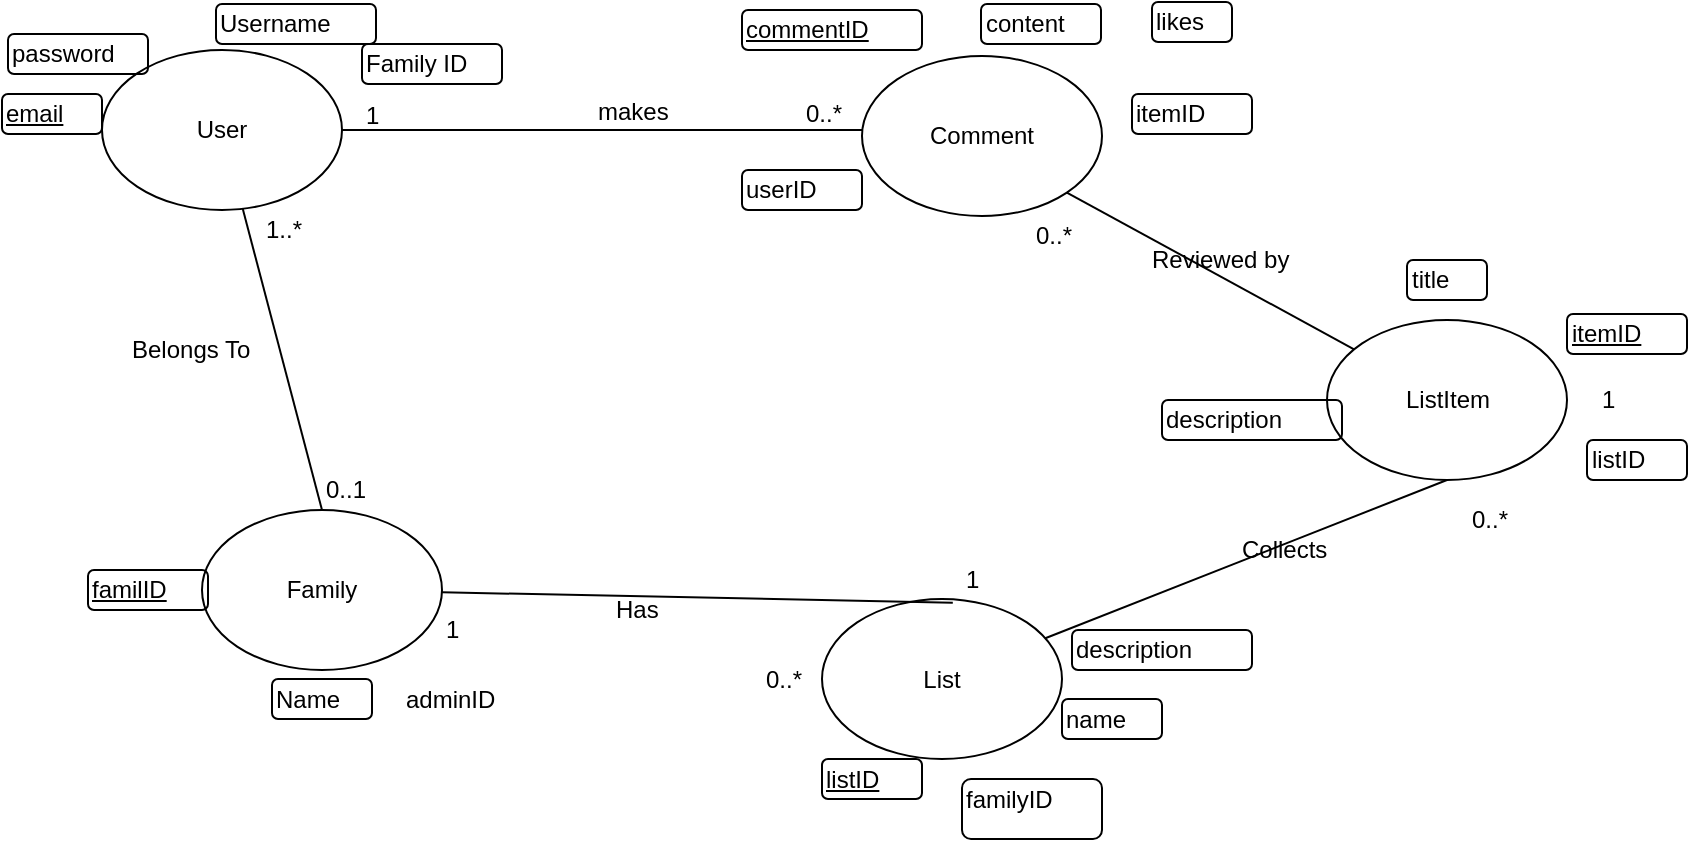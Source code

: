 <mxfile version="10.9.0" type="device"><diagram id="oxtMnMZDNbNu9ROY3you" name="Page-1"><mxGraphModel dx="1160" dy="641" grid="1" gridSize="10" guides="1" tooltips="1" connect="1" arrows="1" fold="1" page="1" pageScale="1" pageWidth="1100" pageHeight="850" math="0" shadow="0"><root><mxCell id="0"/><mxCell id="1" parent="0"/><mxCell id="-UAcCKSeIm4_jbQpRlgU-6" style="rounded=0;orthogonalLoop=1;jettySize=auto;html=1;entryX=0.5;entryY=0;entryDx=0;entryDy=0;endArrow=none;endFill=0;" edge="1" parent="1" source="-UAcCKSeIm4_jbQpRlgU-1" target="-UAcCKSeIm4_jbQpRlgU-4"><mxGeometry relative="1" as="geometry"/></mxCell><mxCell id="-UAcCKSeIm4_jbQpRlgU-44" style="edgeStyle=none;rounded=0;orthogonalLoop=1;jettySize=auto;html=1;entryX=0.083;entryY=0.463;entryDx=0;entryDy=0;entryPerimeter=0;endArrow=none;endFill=0;" edge="1" parent="1" source="-UAcCKSeIm4_jbQpRlgU-1" target="-UAcCKSeIm4_jbQpRlgU-34"><mxGeometry relative="1" as="geometry"/></mxCell><mxCell id="-UAcCKSeIm4_jbQpRlgU-1" value="User" style="ellipse;whiteSpace=wrap;html=1;" vertex="1" parent="1"><mxGeometry x="110" y="70" width="120" height="80" as="geometry"/></mxCell><mxCell id="-UAcCKSeIm4_jbQpRlgU-2" value="ListItem" style="ellipse;whiteSpace=wrap;html=1;" vertex="1" parent="1"><mxGeometry x="722.5" y="205" width="120" height="80" as="geometry"/></mxCell><mxCell id="-UAcCKSeIm4_jbQpRlgU-14" style="edgeStyle=none;rounded=0;orthogonalLoop=1;jettySize=auto;html=1;entryX=0.5;entryY=1;entryDx=0;entryDy=0;endArrow=none;endFill=0;" edge="1" parent="1" source="-UAcCKSeIm4_jbQpRlgU-3" target="-UAcCKSeIm4_jbQpRlgU-2"><mxGeometry relative="1" as="geometry"/></mxCell><mxCell id="-UAcCKSeIm4_jbQpRlgU-3" value="List" style="ellipse;whiteSpace=wrap;html=1;" vertex="1" parent="1"><mxGeometry x="470" y="344.5" width="120" height="80" as="geometry"/></mxCell><mxCell id="-UAcCKSeIm4_jbQpRlgU-10" style="edgeStyle=none;rounded=0;orthogonalLoop=1;jettySize=auto;html=1;entryX=0.545;entryY=0.023;entryDx=0;entryDy=0;endArrow=none;endFill=0;entryPerimeter=0;" edge="1" parent="1" source="-UAcCKSeIm4_jbQpRlgU-4" target="-UAcCKSeIm4_jbQpRlgU-3"><mxGeometry relative="1" as="geometry"/></mxCell><mxCell id="-UAcCKSeIm4_jbQpRlgU-4" value="Family" style="ellipse;whiteSpace=wrap;html=1;" vertex="1" parent="1"><mxGeometry x="160" y="300" width="120" height="80" as="geometry"/></mxCell><mxCell id="-UAcCKSeIm4_jbQpRlgU-7" value="Belongs To" style="text;html=1;resizable=0;points=[];autosize=1;align=left;verticalAlign=top;spacingTop=-4;" vertex="1" parent="1"><mxGeometry x="123" y="210" width="80" height="20" as="geometry"/></mxCell><mxCell id="-UAcCKSeIm4_jbQpRlgU-8" value="0..1" style="text;html=1;resizable=0;points=[];autosize=1;align=left;verticalAlign=top;spacingTop=-4;" vertex="1" parent="1"><mxGeometry x="220" y="280" width="40" height="20" as="geometry"/></mxCell><mxCell id="-UAcCKSeIm4_jbQpRlgU-9" value="1..*" style="text;html=1;resizable=0;points=[];autosize=1;align=left;verticalAlign=top;spacingTop=-4;" vertex="1" parent="1"><mxGeometry x="190" y="150" width="40" height="20" as="geometry"/></mxCell><mxCell id="-UAcCKSeIm4_jbQpRlgU-11" value="Has" style="text;html=1;resizable=0;points=[];autosize=1;align=left;verticalAlign=top;spacingTop=-4;" vertex="1" parent="1"><mxGeometry x="365" y="340" width="40" height="20" as="geometry"/></mxCell><mxCell id="-UAcCKSeIm4_jbQpRlgU-12" value="0..*" style="text;html=1;resizable=0;points=[];autosize=1;align=left;verticalAlign=top;spacingTop=-4;" vertex="1" parent="1"><mxGeometry x="440" y="374.5" width="40" height="20" as="geometry"/></mxCell><mxCell id="-UAcCKSeIm4_jbQpRlgU-13" value="1" style="text;html=1;resizable=0;points=[];autosize=1;align=left;verticalAlign=top;spacingTop=-4;" vertex="1" parent="1"><mxGeometry x="280" y="350" width="20" height="20" as="geometry"/></mxCell><mxCell id="-UAcCKSeIm4_jbQpRlgU-15" value="Collects" style="text;html=1;resizable=0;points=[];autosize=1;align=left;verticalAlign=top;spacingTop=-4;" vertex="1" parent="1"><mxGeometry x="677.5" y="310" width="60" height="20" as="geometry"/></mxCell><mxCell id="-UAcCKSeIm4_jbQpRlgU-16" value="0..*" style="text;html=1;resizable=0;points=[];autosize=1;align=left;verticalAlign=top;spacingTop=-4;" vertex="1" parent="1"><mxGeometry x="792.5" y="295" width="40" height="20" as="geometry"/></mxCell><mxCell id="-UAcCKSeIm4_jbQpRlgU-17" value="1" style="text;html=1;resizable=0;points=[];autosize=1;align=left;verticalAlign=top;spacingTop=-4;" vertex="1" parent="1"><mxGeometry x="539.5" y="324.5" width="20" height="20" as="geometry"/></mxCell><mxCell id="-UAcCKSeIm4_jbQpRlgU-19" value="Family ID" style="text;html=1;resizable=0;points=[];autosize=1;align=left;verticalAlign=top;spacingTop=-4;strokeColor=#000000;rounded=1;" vertex="1" parent="1"><mxGeometry x="240" y="67" width="70" height="20" as="geometry"/></mxCell><mxCell id="-UAcCKSeIm4_jbQpRlgU-20" value="Username" style="text;html=1;resizable=0;points=[];autosize=1;align=left;verticalAlign=top;spacingTop=-4;strokeColor=#000000;rounded=1;" vertex="1" parent="1"><mxGeometry x="167" y="47" width="80" height="20" as="geometry"/></mxCell><mxCell id="-UAcCKSeIm4_jbQpRlgU-21" value="password" style="text;html=1;resizable=0;points=[];autosize=1;align=left;verticalAlign=top;spacingTop=-4;strokeColor=#000000;rounded=1;" vertex="1" parent="1"><mxGeometry x="63" y="62" width="70" height="20" as="geometry"/></mxCell><mxCell id="-UAcCKSeIm4_jbQpRlgU-22" value="&lt;u&gt;email&lt;/u&gt;" style="text;html=1;resizable=0;points=[];autosize=1;align=left;verticalAlign=top;spacingTop=-4;strokeColor=#000000;rounded=1;" vertex="1" parent="1"><mxGeometry x="60" y="92" width="50" height="20" as="geometry"/></mxCell><mxCell id="-UAcCKSeIm4_jbQpRlgU-23" value="&lt;u&gt;familID&lt;/u&gt;" style="text;html=1;resizable=0;points=[];autosize=1;align=left;verticalAlign=top;spacingTop=-4;strokeColor=#000000;rounded=1;" vertex="1" parent="1"><mxGeometry x="103" y="330" width="60" height="20" as="geometry"/></mxCell><mxCell id="-UAcCKSeIm4_jbQpRlgU-24" value="Name" style="text;html=1;resizable=0;points=[];autosize=1;align=left;verticalAlign=top;spacingTop=-4;strokeColor=#000000;rounded=1;" vertex="1" parent="1"><mxGeometry x="195" y="384.5" width="50" height="20" as="geometry"/></mxCell><mxCell id="-UAcCKSeIm4_jbQpRlgU-26" value="&lt;div&gt;familyID&lt;/div&gt;&lt;div&gt;&lt;br&gt;&lt;/div&gt;" style="text;html=1;resizable=0;points=[];autosize=1;align=left;verticalAlign=top;spacingTop=-4;strokeColor=#000000;rounded=1;" vertex="1" parent="1"><mxGeometry x="540" y="434.5" width="70" height="30" as="geometry"/></mxCell><mxCell id="-UAcCKSeIm4_jbQpRlgU-27" value="name" style="text;html=1;resizable=0;points=[];autosize=1;align=left;verticalAlign=top;spacingTop=-4;strokeColor=#000000;rounded=1;" vertex="1" parent="1"><mxGeometry x="590" y="394.5" width="50" height="20" as="geometry"/></mxCell><mxCell id="-UAcCKSeIm4_jbQpRlgU-28" value="&lt;u&gt;listID&lt;/u&gt;" style="text;html=1;resizable=0;points=[];autosize=1;align=left;verticalAlign=top;spacingTop=-4;strokeColor=#000000;rounded=1;" vertex="1" parent="1"><mxGeometry x="470" y="424.5" width="50" height="20" as="geometry"/></mxCell><mxCell id="-UAcCKSeIm4_jbQpRlgU-29" value="&lt;u&gt;itemID&lt;/u&gt;" style="text;html=1;resizable=0;points=[];autosize=1;align=left;verticalAlign=top;spacingTop=-4;strokeColor=#000000;rounded=1;" vertex="1" parent="1"><mxGeometry x="842.5" y="202" width="60" height="20" as="geometry"/></mxCell><mxCell id="-UAcCKSeIm4_jbQpRlgU-30" value="description" style="text;html=1;resizable=0;points=[];autosize=1;align=left;verticalAlign=top;spacingTop=-4;strokeColor=#000000;rounded=1;" vertex="1" parent="1"><mxGeometry x="595" y="360" width="90" height="20" as="geometry"/></mxCell><mxCell id="-UAcCKSeIm4_jbQpRlgU-31" value="title" style="text;html=1;resizable=0;points=[];autosize=1;align=left;verticalAlign=top;spacingTop=-4;rounded=1;shadow=0;glass=0;strokeColor=#000000;" vertex="1" parent="1"><mxGeometry x="762.5" y="175" width="40" height="20" as="geometry"/></mxCell><mxCell id="-UAcCKSeIm4_jbQpRlgU-32" value="description" style="text;html=1;resizable=0;points=[];autosize=1;align=left;verticalAlign=top;spacingTop=-4;strokeColor=#000000;rounded=1;" vertex="1" parent="1"><mxGeometry x="640" y="245" width="90" height="20" as="geometry"/></mxCell><mxCell id="-UAcCKSeIm4_jbQpRlgU-33" value="listID" style="text;html=1;resizable=0;points=[];autosize=1;align=left;verticalAlign=top;spacingTop=-4;strokeColor=#000000;rounded=1;" vertex="1" parent="1"><mxGeometry x="852.5" y="265" width="50" height="20" as="geometry"/></mxCell><mxCell id="-UAcCKSeIm4_jbQpRlgU-34" value="Comment" style="ellipse;whiteSpace=wrap;html=1;" vertex="1" parent="1"><mxGeometry x="490" y="73" width="120" height="80" as="geometry"/></mxCell><mxCell id="-UAcCKSeIm4_jbQpRlgU-37" value="0..*" style="text;html=1;resizable=0;points=[];autosize=1;align=left;verticalAlign=top;spacingTop=-4;" vertex="1" parent="1"><mxGeometry x="575" y="153" width="40" height="20" as="geometry"/></mxCell><mxCell id="-UAcCKSeIm4_jbQpRlgU-38" value="1" style="text;html=1;resizable=0;points=[];autosize=1;align=left;verticalAlign=top;spacingTop=-4;" vertex="1" parent="1"><mxGeometry x="857.5" y="235" width="20" height="20" as="geometry"/></mxCell><mxCell id="-UAcCKSeIm4_jbQpRlgU-39" value="itemID" style="text;html=1;resizable=0;points=[];autosize=1;align=left;verticalAlign=top;spacingTop=-4;strokeColor=#000000;rounded=1;" vertex="1" parent="1"><mxGeometry x="625" y="92" width="60" height="20" as="geometry"/></mxCell><mxCell id="-UAcCKSeIm4_jbQpRlgU-41" value="&lt;u&gt;commentID&lt;/u&gt;" style="text;html=1;resizable=0;points=[];autosize=1;align=left;verticalAlign=top;spacingTop=-4;strokeColor=#000000;rounded=1;" vertex="1" parent="1"><mxGeometry x="430" y="50" width="90" height="20" as="geometry"/></mxCell><mxCell id="-UAcCKSeIm4_jbQpRlgU-42" value="content" style="text;html=1;resizable=0;points=[];autosize=1;align=left;verticalAlign=top;spacingTop=-4;strokeColor=#000000;rounded=1;" vertex="1" parent="1"><mxGeometry x="549.5" y="47" width="60" height="20" as="geometry"/></mxCell><mxCell id="-UAcCKSeIm4_jbQpRlgU-43" value="userID" style="text;html=1;resizable=0;points=[];autosize=1;align=left;verticalAlign=top;spacingTop=-4;strokeColor=#000000;rounded=1;" vertex="1" parent="1"><mxGeometry x="430" y="130" width="60" height="20" as="geometry"/></mxCell><mxCell id="-UAcCKSeIm4_jbQpRlgU-45" value="makes" style="text;html=1;resizable=0;points=[];autosize=1;align=left;verticalAlign=top;spacingTop=-4;" vertex="1" parent="1"><mxGeometry x="356" y="91" width="50" height="20" as="geometry"/></mxCell><mxCell id="-UAcCKSeIm4_jbQpRlgU-46" value="0..*" style="text;html=1;resizable=0;points=[];autosize=1;align=left;verticalAlign=top;spacingTop=-4;" vertex="1" parent="1"><mxGeometry x="460" y="91.5" width="40" height="20" as="geometry"/></mxCell><mxCell id="-UAcCKSeIm4_jbQpRlgU-47" value="1" style="text;html=1;resizable=0;points=[];autosize=1;align=left;verticalAlign=top;spacingTop=-4;" vertex="1" parent="1"><mxGeometry x="240" y="93" width="20" height="20" as="geometry"/></mxCell><mxCell id="-UAcCKSeIm4_jbQpRlgU-49" style="edgeStyle=none;rounded=0;orthogonalLoop=1;jettySize=auto;html=1;entryX=1;entryY=1;entryDx=0;entryDy=0;endArrow=none;endFill=0;" edge="1" parent="1" source="-UAcCKSeIm4_jbQpRlgU-2" target="-UAcCKSeIm4_jbQpRlgU-34"><mxGeometry relative="1" as="geometry"><mxPoint x="732.774" y="222.616" as="sourcePoint"/><mxPoint x="632.524" y="175.048" as="targetPoint"/></mxGeometry></mxCell><mxCell id="-UAcCKSeIm4_jbQpRlgU-50" value="Reviewed by" style="text;html=1;resizable=0;points=[];autosize=1;align=left;verticalAlign=top;spacingTop=-4;" vertex="1" parent="1"><mxGeometry x="632.5" y="165" width="90" height="20" as="geometry"/></mxCell><mxCell id="-UAcCKSeIm4_jbQpRlgU-51" value="likes" style="text;html=1;resizable=0;points=[];autosize=1;align=left;verticalAlign=top;spacingTop=-4;rounded=1;strokeColor=#000000;fillColor=#ffffff;" vertex="1" parent="1"><mxGeometry x="635" y="46" width="40" height="20" as="geometry"/></mxCell><mxCell id="-UAcCKSeIm4_jbQpRlgU-52" value="adminID" style="text;html=1;resizable=0;points=[];autosize=1;align=left;verticalAlign=top;spacingTop=-4;" vertex="1" parent="1"><mxGeometry x="260" y="384.5" width="70" height="20" as="geometry"/></mxCell></root></mxGraphModel></diagram></mxfile>